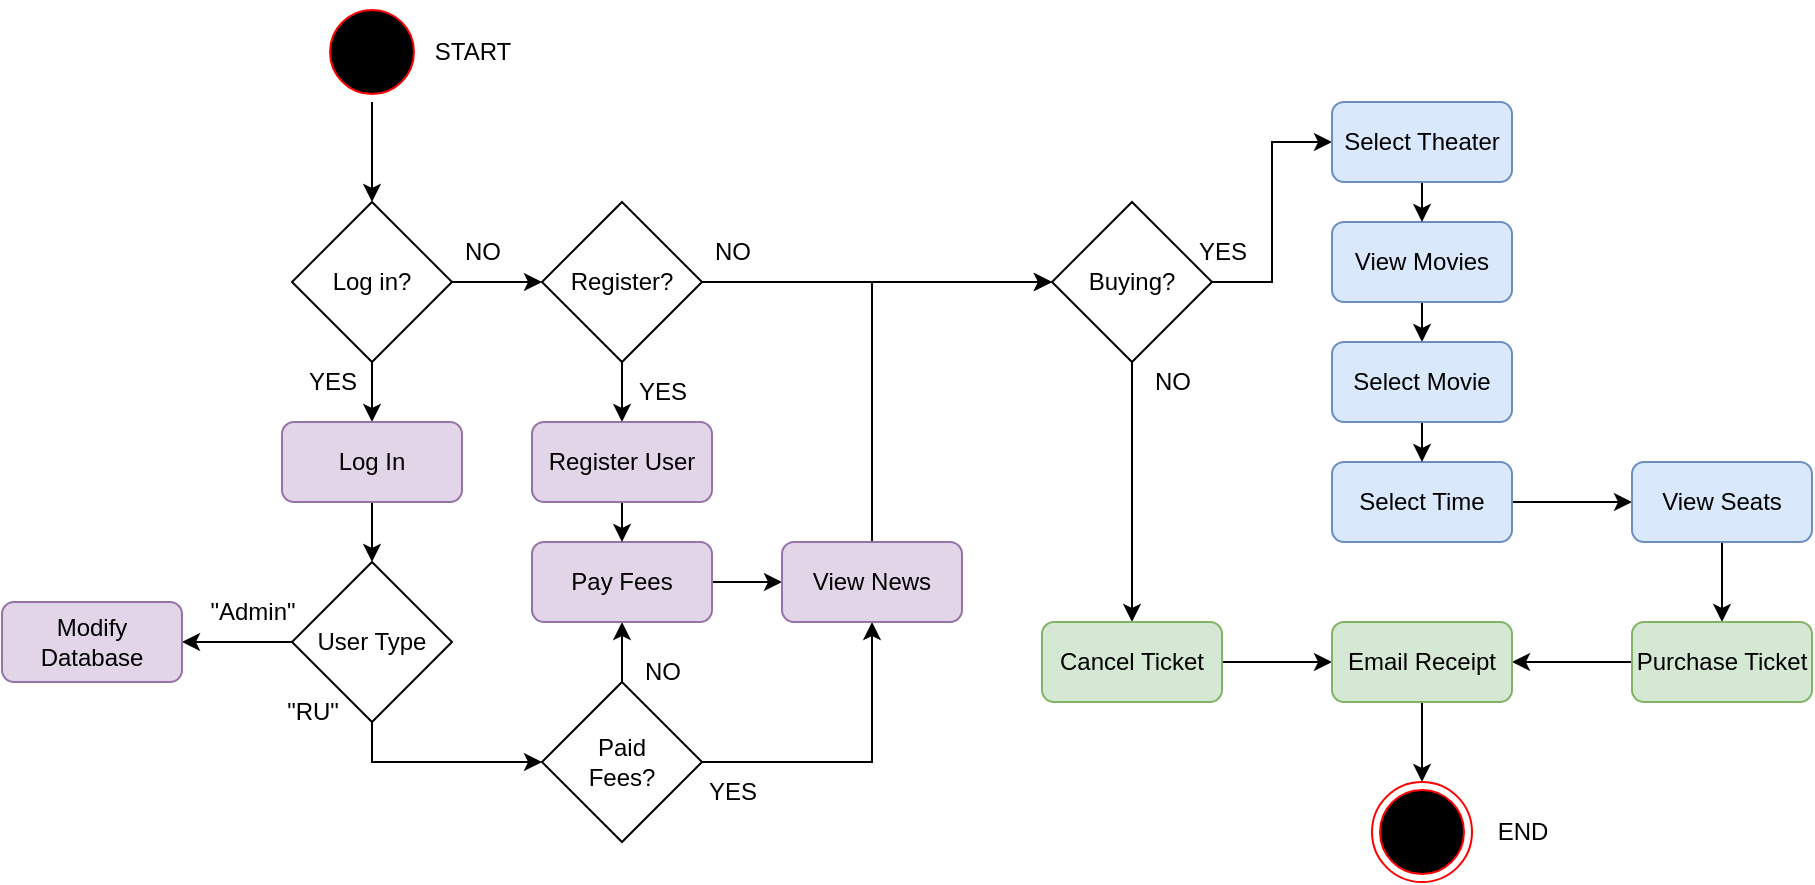 <mxfile version="20.6.0" type="google"><diagram id="8vQMJPMmh5BjyBDHkY29" name="Page-1"><mxGraphModel dx="1113" dy="627" grid="1" gridSize="10" guides="1" tooltips="1" connect="1" arrows="1" fold="1" page="1" pageScale="1" pageWidth="1700" pageHeight="1100" math="0" shadow="0"><root><mxCell id="0"/><mxCell id="1" parent="0"/><mxCell id="-z6VJHzuf6Wt0mXW38tp-61" style="edgeStyle=orthogonalEdgeStyle;rounded=0;orthogonalLoop=1;jettySize=auto;html=1;exitX=0.5;exitY=1;exitDx=0;exitDy=0;entryX=0.5;entryY=0;entryDx=0;entryDy=0;strokeColor=#000000;" edge="1" parent="1" source="-z6VJHzuf6Wt0mXW38tp-1" target="-z6VJHzuf6Wt0mXW38tp-3"><mxGeometry relative="1" as="geometry"/></mxCell><mxCell id="-z6VJHzuf6Wt0mXW38tp-1" value="" style="ellipse;html=1;shape=startState;fillColor=#000000;strokeColor=#ff0000;" vertex="1" parent="1"><mxGeometry x="250" y="40" width="50" height="50" as="geometry"/></mxCell><mxCell id="-z6VJHzuf6Wt0mXW38tp-6" style="edgeStyle=orthogonalEdgeStyle;rounded=0;orthogonalLoop=1;jettySize=auto;html=1;exitX=1;exitY=0.5;exitDx=0;exitDy=0;entryX=0;entryY=0.5;entryDx=0;entryDy=0;" edge="1" parent="1" source="-z6VJHzuf6Wt0mXW38tp-3" target="-z6VJHzuf6Wt0mXW38tp-5"><mxGeometry relative="1" as="geometry"/></mxCell><mxCell id="-z6VJHzuf6Wt0mXW38tp-7" style="edgeStyle=orthogonalEdgeStyle;rounded=0;orthogonalLoop=1;jettySize=auto;html=1;exitX=0.5;exitY=1;exitDx=0;exitDy=0;entryX=0.5;entryY=0;entryDx=0;entryDy=0;" edge="1" parent="1" source="-z6VJHzuf6Wt0mXW38tp-3" target="-z6VJHzuf6Wt0mXW38tp-65"><mxGeometry relative="1" as="geometry"/></mxCell><mxCell id="-z6VJHzuf6Wt0mXW38tp-3" value="Log in?" style="rhombus;whiteSpace=wrap;html=1;" vertex="1" parent="1"><mxGeometry x="235" y="140" width="80" height="80" as="geometry"/></mxCell><mxCell id="-z6VJHzuf6Wt0mXW38tp-21" style="edgeStyle=orthogonalEdgeStyle;rounded=0;orthogonalLoop=1;jettySize=auto;html=1;exitX=0;exitY=0.5;exitDx=0;exitDy=0;entryX=1;entryY=0.5;entryDx=0;entryDy=0;" edge="1" parent="1" source="-z6VJHzuf6Wt0mXW38tp-4" target="-z6VJHzuf6Wt0mXW38tp-12"><mxGeometry relative="1" as="geometry"/></mxCell><mxCell id="-z6VJHzuf6Wt0mXW38tp-24" style="edgeStyle=orthogonalEdgeStyle;rounded=0;orthogonalLoop=1;jettySize=auto;html=1;exitX=0.5;exitY=1;exitDx=0;exitDy=0;entryX=0;entryY=0.5;entryDx=0;entryDy=0;" edge="1" parent="1" source="-z6VJHzuf6Wt0mXW38tp-4" target="-z6VJHzuf6Wt0mXW38tp-8"><mxGeometry relative="1" as="geometry"/></mxCell><mxCell id="-z6VJHzuf6Wt0mXW38tp-4" value="User Type" style="rhombus;whiteSpace=wrap;html=1;" vertex="1" parent="1"><mxGeometry x="235" y="320" width="80" height="80" as="geometry"/></mxCell><mxCell id="-z6VJHzuf6Wt0mXW38tp-23" style="edgeStyle=orthogonalEdgeStyle;rounded=0;orthogonalLoop=1;jettySize=auto;html=1;exitX=0.5;exitY=1;exitDx=0;exitDy=0;entryX=0.5;entryY=0;entryDx=0;entryDy=0;" edge="1" parent="1" source="-z6VJHzuf6Wt0mXW38tp-5" target="-z6VJHzuf6Wt0mXW38tp-22"><mxGeometry relative="1" as="geometry"/></mxCell><mxCell id="-z6VJHzuf6Wt0mXW38tp-34" style="edgeStyle=orthogonalEdgeStyle;rounded=0;orthogonalLoop=1;jettySize=auto;html=1;exitX=1;exitY=0.5;exitDx=0;exitDy=0;entryX=0;entryY=0.5;entryDx=0;entryDy=0;" edge="1" parent="1" source="-z6VJHzuf6Wt0mXW38tp-5" target="-z6VJHzuf6Wt0mXW38tp-40"><mxGeometry relative="1" as="geometry"><mxPoint x="490" y="180" as="targetPoint"/></mxGeometry></mxCell><mxCell id="-z6VJHzuf6Wt0mXW38tp-5" value="Register?" style="rhombus;whiteSpace=wrap;html=1;" vertex="1" parent="1"><mxGeometry x="360" y="140" width="80" height="80" as="geometry"/></mxCell><mxCell id="-z6VJHzuf6Wt0mXW38tp-26" style="edgeStyle=orthogonalEdgeStyle;rounded=0;orthogonalLoop=1;jettySize=auto;html=1;exitX=0.5;exitY=0;exitDx=0;exitDy=0;entryX=0.5;entryY=1;entryDx=0;entryDy=0;" edge="1" parent="1" source="-z6VJHzuf6Wt0mXW38tp-8" target="-z6VJHzuf6Wt0mXW38tp-9"><mxGeometry relative="1" as="geometry"/></mxCell><mxCell id="-z6VJHzuf6Wt0mXW38tp-67" style="edgeStyle=orthogonalEdgeStyle;rounded=0;orthogonalLoop=1;jettySize=auto;html=1;exitX=1;exitY=0.5;exitDx=0;exitDy=0;entryX=0.5;entryY=1;entryDx=0;entryDy=0;strokeColor=#000000;" edge="1" parent="1" source="-z6VJHzuf6Wt0mXW38tp-8" target="-z6VJHzuf6Wt0mXW38tp-64"><mxGeometry relative="1" as="geometry"/></mxCell><mxCell id="-z6VJHzuf6Wt0mXW38tp-8" value="Paid&lt;br&gt;Fees?" style="rhombus;whiteSpace=wrap;html=1;" vertex="1" parent="1"><mxGeometry x="360" y="380" width="80" height="80" as="geometry"/></mxCell><mxCell id="-z6VJHzuf6Wt0mXW38tp-68" style="edgeStyle=orthogonalEdgeStyle;rounded=0;orthogonalLoop=1;jettySize=auto;html=1;exitX=1;exitY=0.5;exitDx=0;exitDy=0;entryX=0;entryY=0.5;entryDx=0;entryDy=0;strokeColor=#000000;" edge="1" parent="1" source="-z6VJHzuf6Wt0mXW38tp-9" target="-z6VJHzuf6Wt0mXW38tp-64"><mxGeometry relative="1" as="geometry"/></mxCell><mxCell id="-z6VJHzuf6Wt0mXW38tp-9" value="Pay Fees" style="rounded=1;whiteSpace=wrap;html=1;fillColor=#e1d5e7;strokeColor=#9673a6;" vertex="1" parent="1"><mxGeometry x="355" y="310" width="90" height="40" as="geometry"/></mxCell><mxCell id="-z6VJHzuf6Wt0mXW38tp-10" value="NO" style="text;html=1;align=center;verticalAlign=middle;resizable=0;points=[];autosize=1;strokeColor=none;fillColor=none;" vertex="1" parent="1"><mxGeometry x="310" y="150" width="40" height="30" as="geometry"/></mxCell><mxCell id="-z6VJHzuf6Wt0mXW38tp-11" value="YES" style="text;html=1;align=center;verticalAlign=middle;resizable=0;points=[];autosize=1;strokeColor=none;fillColor=none;" vertex="1" parent="1"><mxGeometry x="230" y="215" width="50" height="30" as="geometry"/></mxCell><mxCell id="-z6VJHzuf6Wt0mXW38tp-12" value="Modify Database" style="rounded=1;whiteSpace=wrap;html=1;fillColor=#e1d5e7;strokeColor=#9673a6;" vertex="1" parent="1"><mxGeometry x="90" y="340" width="90" height="40" as="geometry"/></mxCell><mxCell id="-z6VJHzuf6Wt0mXW38tp-14" value="&quot;Admin&quot;" style="text;html=1;align=center;verticalAlign=middle;resizable=0;points=[];autosize=1;strokeColor=none;fillColor=none;" vertex="1" parent="1"><mxGeometry x="180" y="330" width="70" height="30" as="geometry"/></mxCell><mxCell id="-z6VJHzuf6Wt0mXW38tp-16" value="&quot;RU&quot;" style="text;html=1;align=center;verticalAlign=middle;resizable=0;points=[];autosize=1;strokeColor=none;fillColor=none;" vertex="1" parent="1"><mxGeometry x="220" y="380" width="50" height="30" as="geometry"/></mxCell><mxCell id="-z6VJHzuf6Wt0mXW38tp-18" value="YES" style="text;html=1;align=center;verticalAlign=middle;resizable=0;points=[];autosize=1;strokeColor=none;fillColor=none;" vertex="1" parent="1"><mxGeometry x="395" y="220" width="50" height="30" as="geometry"/></mxCell><mxCell id="-z6VJHzuf6Wt0mXW38tp-28" style="edgeStyle=orthogonalEdgeStyle;rounded=0;orthogonalLoop=1;jettySize=auto;html=1;exitX=0.5;exitY=1;exitDx=0;exitDy=0;entryX=0.5;entryY=0;entryDx=0;entryDy=0;" edge="1" parent="1" source="-z6VJHzuf6Wt0mXW38tp-22" target="-z6VJHzuf6Wt0mXW38tp-9"><mxGeometry relative="1" as="geometry"/></mxCell><mxCell id="-z6VJHzuf6Wt0mXW38tp-22" value="Register User" style="rounded=1;whiteSpace=wrap;html=1;fillColor=#e1d5e7;strokeColor=#9673a6;" vertex="1" parent="1"><mxGeometry x="355" y="250" width="90" height="40" as="geometry"/></mxCell><mxCell id="-z6VJHzuf6Wt0mXW38tp-27" value="NO" style="text;html=1;align=center;verticalAlign=middle;resizable=0;points=[];autosize=1;strokeColor=none;fillColor=none;" vertex="1" parent="1"><mxGeometry x="400" y="360" width="40" height="30" as="geometry"/></mxCell><mxCell id="-z6VJHzuf6Wt0mXW38tp-52" style="edgeStyle=orthogonalEdgeStyle;rounded=0;orthogonalLoop=1;jettySize=auto;html=1;exitX=0.5;exitY=1;exitDx=0;exitDy=0;entryX=0.5;entryY=0;entryDx=0;entryDy=0;" edge="1" parent="1" source="-z6VJHzuf6Wt0mXW38tp-30" target="-z6VJHzuf6Wt0mXW38tp-44"><mxGeometry relative="1" as="geometry"/></mxCell><mxCell id="-z6VJHzuf6Wt0mXW38tp-30" value="View Movies" style="rounded=1;whiteSpace=wrap;html=1;fillColor=#dae8fc;strokeColor=#6c8ebf;" vertex="1" parent="1"><mxGeometry x="755" y="150" width="90" height="40" as="geometry"/></mxCell><mxCell id="-z6VJHzuf6Wt0mXW38tp-54" style="edgeStyle=orthogonalEdgeStyle;rounded=0;orthogonalLoop=1;jettySize=auto;html=1;exitX=1;exitY=0.5;exitDx=0;exitDy=0;entryX=0;entryY=0.5;entryDx=0;entryDy=0;" edge="1" parent="1" source="-z6VJHzuf6Wt0mXW38tp-31" target="-z6VJHzuf6Wt0mXW38tp-32"><mxGeometry relative="1" as="geometry"/></mxCell><mxCell id="-z6VJHzuf6Wt0mXW38tp-31" value="Select Time" style="rounded=1;whiteSpace=wrap;html=1;fillColor=#dae8fc;strokeColor=#6c8ebf;" vertex="1" parent="1"><mxGeometry x="755" y="270" width="90" height="40" as="geometry"/></mxCell><mxCell id="-z6VJHzuf6Wt0mXW38tp-55" style="edgeStyle=orthogonalEdgeStyle;rounded=0;orthogonalLoop=1;jettySize=auto;html=1;exitX=0.5;exitY=1;exitDx=0;exitDy=0;entryX=0.5;entryY=0;entryDx=0;entryDy=0;" edge="1" parent="1" source="-z6VJHzuf6Wt0mXW38tp-32" target="-z6VJHzuf6Wt0mXW38tp-33"><mxGeometry relative="1" as="geometry"/></mxCell><mxCell id="-z6VJHzuf6Wt0mXW38tp-32" value="View Seats" style="rounded=1;whiteSpace=wrap;html=1;fillColor=#dae8fc;strokeColor=#6c8ebf;" vertex="1" parent="1"><mxGeometry x="905" y="270" width="90" height="40" as="geometry"/></mxCell><mxCell id="-z6VJHzuf6Wt0mXW38tp-58" style="edgeStyle=orthogonalEdgeStyle;rounded=0;orthogonalLoop=1;jettySize=auto;html=1;exitX=0;exitY=0.5;exitDx=0;exitDy=0;entryX=1;entryY=0.5;entryDx=0;entryDy=0;" edge="1" parent="1" source="-z6VJHzuf6Wt0mXW38tp-33" target="-z6VJHzuf6Wt0mXW38tp-56"><mxGeometry relative="1" as="geometry"/></mxCell><mxCell id="-z6VJHzuf6Wt0mXW38tp-33" value="Purchase Ticket" style="rounded=1;whiteSpace=wrap;html=1;fillColor=#d5e8d4;strokeColor=#82b366;" vertex="1" parent="1"><mxGeometry x="905" y="350" width="90" height="40" as="geometry"/></mxCell><mxCell id="-z6VJHzuf6Wt0mXW38tp-35" value="NO" style="text;html=1;align=center;verticalAlign=middle;resizable=0;points=[];autosize=1;strokeColor=none;fillColor=none;" vertex="1" parent="1"><mxGeometry x="435" y="150" width="40" height="30" as="geometry"/></mxCell><mxCell id="-z6VJHzuf6Wt0mXW38tp-39" value="YES" style="text;html=1;align=center;verticalAlign=middle;resizable=0;points=[];autosize=1;strokeColor=none;fillColor=none;" vertex="1" parent="1"><mxGeometry x="430" y="420" width="50" height="30" as="geometry"/></mxCell><mxCell id="-z6VJHzuf6Wt0mXW38tp-47" style="edgeStyle=orthogonalEdgeStyle;rounded=0;orthogonalLoop=1;jettySize=auto;html=1;exitX=1;exitY=0.5;exitDx=0;exitDy=0;entryX=0;entryY=0.5;entryDx=0;entryDy=0;" edge="1" parent="1" source="-z6VJHzuf6Wt0mXW38tp-40" target="-z6VJHzuf6Wt0mXW38tp-46"><mxGeometry relative="1" as="geometry"/></mxCell><mxCell id="-z6VJHzuf6Wt0mXW38tp-49" style="edgeStyle=orthogonalEdgeStyle;rounded=0;orthogonalLoop=1;jettySize=auto;html=1;exitX=0.5;exitY=1;exitDx=0;exitDy=0;entryX=0.5;entryY=0;entryDx=0;entryDy=0;" edge="1" parent="1" source="-z6VJHzuf6Wt0mXW38tp-40" target="-z6VJHzuf6Wt0mXW38tp-43"><mxGeometry relative="1" as="geometry"/></mxCell><mxCell id="-z6VJHzuf6Wt0mXW38tp-40" value="Buying?" style="rhombus;whiteSpace=wrap;html=1;" vertex="1" parent="1"><mxGeometry x="615" y="140" width="80" height="80" as="geometry"/></mxCell><mxCell id="-z6VJHzuf6Wt0mXW38tp-57" style="edgeStyle=orthogonalEdgeStyle;rounded=0;orthogonalLoop=1;jettySize=auto;html=1;exitX=1;exitY=0.5;exitDx=0;exitDy=0;entryX=0;entryY=0.5;entryDx=0;entryDy=0;" edge="1" parent="1" source="-z6VJHzuf6Wt0mXW38tp-43" target="-z6VJHzuf6Wt0mXW38tp-56"><mxGeometry relative="1" as="geometry"/></mxCell><mxCell id="-z6VJHzuf6Wt0mXW38tp-43" value="Cancel Ticket" style="rounded=1;whiteSpace=wrap;html=1;fillColor=#d5e8d4;strokeColor=#82b366;" vertex="1" parent="1"><mxGeometry x="610" y="350" width="90" height="40" as="geometry"/></mxCell><mxCell id="-z6VJHzuf6Wt0mXW38tp-53" style="edgeStyle=orthogonalEdgeStyle;rounded=0;orthogonalLoop=1;jettySize=auto;html=1;exitX=0.5;exitY=1;exitDx=0;exitDy=0;entryX=0.5;entryY=0;entryDx=0;entryDy=0;" edge="1" parent="1" source="-z6VJHzuf6Wt0mXW38tp-44" target="-z6VJHzuf6Wt0mXW38tp-31"><mxGeometry relative="1" as="geometry"/></mxCell><mxCell id="-z6VJHzuf6Wt0mXW38tp-44" value="Select Movie" style="rounded=1;whiteSpace=wrap;html=1;fillColor=#dae8fc;strokeColor=#6c8ebf;" vertex="1" parent="1"><mxGeometry x="755" y="210" width="90" height="40" as="geometry"/></mxCell><mxCell id="-z6VJHzuf6Wt0mXW38tp-51" style="edgeStyle=orthogonalEdgeStyle;rounded=0;orthogonalLoop=1;jettySize=auto;html=1;exitX=0.5;exitY=1;exitDx=0;exitDy=0;entryX=0.5;entryY=0;entryDx=0;entryDy=0;" edge="1" parent="1" source="-z6VJHzuf6Wt0mXW38tp-46" target="-z6VJHzuf6Wt0mXW38tp-30"><mxGeometry relative="1" as="geometry"/></mxCell><mxCell id="-z6VJHzuf6Wt0mXW38tp-46" value="Select Theater" style="rounded=1;whiteSpace=wrap;html=1;fillColor=#dae8fc;strokeColor=#6c8ebf;" vertex="1" parent="1"><mxGeometry x="755" y="90" width="90" height="40" as="geometry"/></mxCell><mxCell id="-z6VJHzuf6Wt0mXW38tp-48" value="YES" style="text;html=1;align=center;verticalAlign=middle;resizable=0;points=[];autosize=1;strokeColor=none;fillColor=none;" vertex="1" parent="1"><mxGeometry x="675" y="150" width="50" height="30" as="geometry"/></mxCell><mxCell id="-z6VJHzuf6Wt0mXW38tp-50" value="NO" style="text;html=1;align=center;verticalAlign=middle;resizable=0;points=[];autosize=1;strokeColor=none;fillColor=none;" vertex="1" parent="1"><mxGeometry x="655" y="215" width="40" height="30" as="geometry"/></mxCell><mxCell id="-z6VJHzuf6Wt0mXW38tp-60" style="edgeStyle=orthogonalEdgeStyle;rounded=0;orthogonalLoop=1;jettySize=auto;html=1;exitX=0.5;exitY=1;exitDx=0;exitDy=0;entryX=0.5;entryY=0;entryDx=0;entryDy=0;strokeColor=#000000;" edge="1" parent="1" source="-z6VJHzuf6Wt0mXW38tp-56" target="-z6VJHzuf6Wt0mXW38tp-59"><mxGeometry relative="1" as="geometry"/></mxCell><mxCell id="-z6VJHzuf6Wt0mXW38tp-56" value="Email Receipt" style="rounded=1;whiteSpace=wrap;html=1;fillColor=#d5e8d4;strokeColor=#82b366;" vertex="1" parent="1"><mxGeometry x="755" y="350" width="90" height="40" as="geometry"/></mxCell><mxCell id="-z6VJHzuf6Wt0mXW38tp-59" value="" style="ellipse;html=1;shape=endState;fillColor=#000000;strokeColor=#ff0000;" vertex="1" parent="1"><mxGeometry x="775" y="430" width="50" height="50" as="geometry"/></mxCell><mxCell id="-z6VJHzuf6Wt0mXW38tp-62" value="START" style="text;html=1;align=center;verticalAlign=middle;resizable=0;points=[];autosize=1;strokeColor=none;fillColor=none;" vertex="1" parent="1"><mxGeometry x="295" y="50" width="60" height="30" as="geometry"/></mxCell><mxCell id="-z6VJHzuf6Wt0mXW38tp-63" value="END" style="text;html=1;align=center;verticalAlign=middle;resizable=0;points=[];autosize=1;strokeColor=none;fillColor=none;" vertex="1" parent="1"><mxGeometry x="825" y="440" width="50" height="30" as="geometry"/></mxCell><mxCell id="-z6VJHzuf6Wt0mXW38tp-69" style="edgeStyle=orthogonalEdgeStyle;rounded=0;orthogonalLoop=1;jettySize=auto;html=1;exitX=0.5;exitY=0;exitDx=0;exitDy=0;entryX=0;entryY=0.5;entryDx=0;entryDy=0;strokeColor=#000000;" edge="1" parent="1" source="-z6VJHzuf6Wt0mXW38tp-64" target="-z6VJHzuf6Wt0mXW38tp-40"><mxGeometry relative="1" as="geometry"/></mxCell><mxCell id="-z6VJHzuf6Wt0mXW38tp-64" value="View News" style="rounded=1;whiteSpace=wrap;html=1;fillColor=#e1d5e7;strokeColor=#9673a6;" vertex="1" parent="1"><mxGeometry x="480" y="310" width="90" height="40" as="geometry"/></mxCell><mxCell id="-z6VJHzuf6Wt0mXW38tp-66" style="edgeStyle=orthogonalEdgeStyle;rounded=0;orthogonalLoop=1;jettySize=auto;html=1;exitX=0.5;exitY=1;exitDx=0;exitDy=0;entryX=0.5;entryY=0;entryDx=0;entryDy=0;strokeColor=#000000;" edge="1" parent="1" source="-z6VJHzuf6Wt0mXW38tp-65" target="-z6VJHzuf6Wt0mXW38tp-4"><mxGeometry relative="1" as="geometry"/></mxCell><mxCell id="-z6VJHzuf6Wt0mXW38tp-65" value="Log In" style="rounded=1;whiteSpace=wrap;html=1;fillColor=#e1d5e7;strokeColor=#9673a6;" vertex="1" parent="1"><mxGeometry x="230" y="250" width="90" height="40" as="geometry"/></mxCell></root></mxGraphModel></diagram></mxfile>